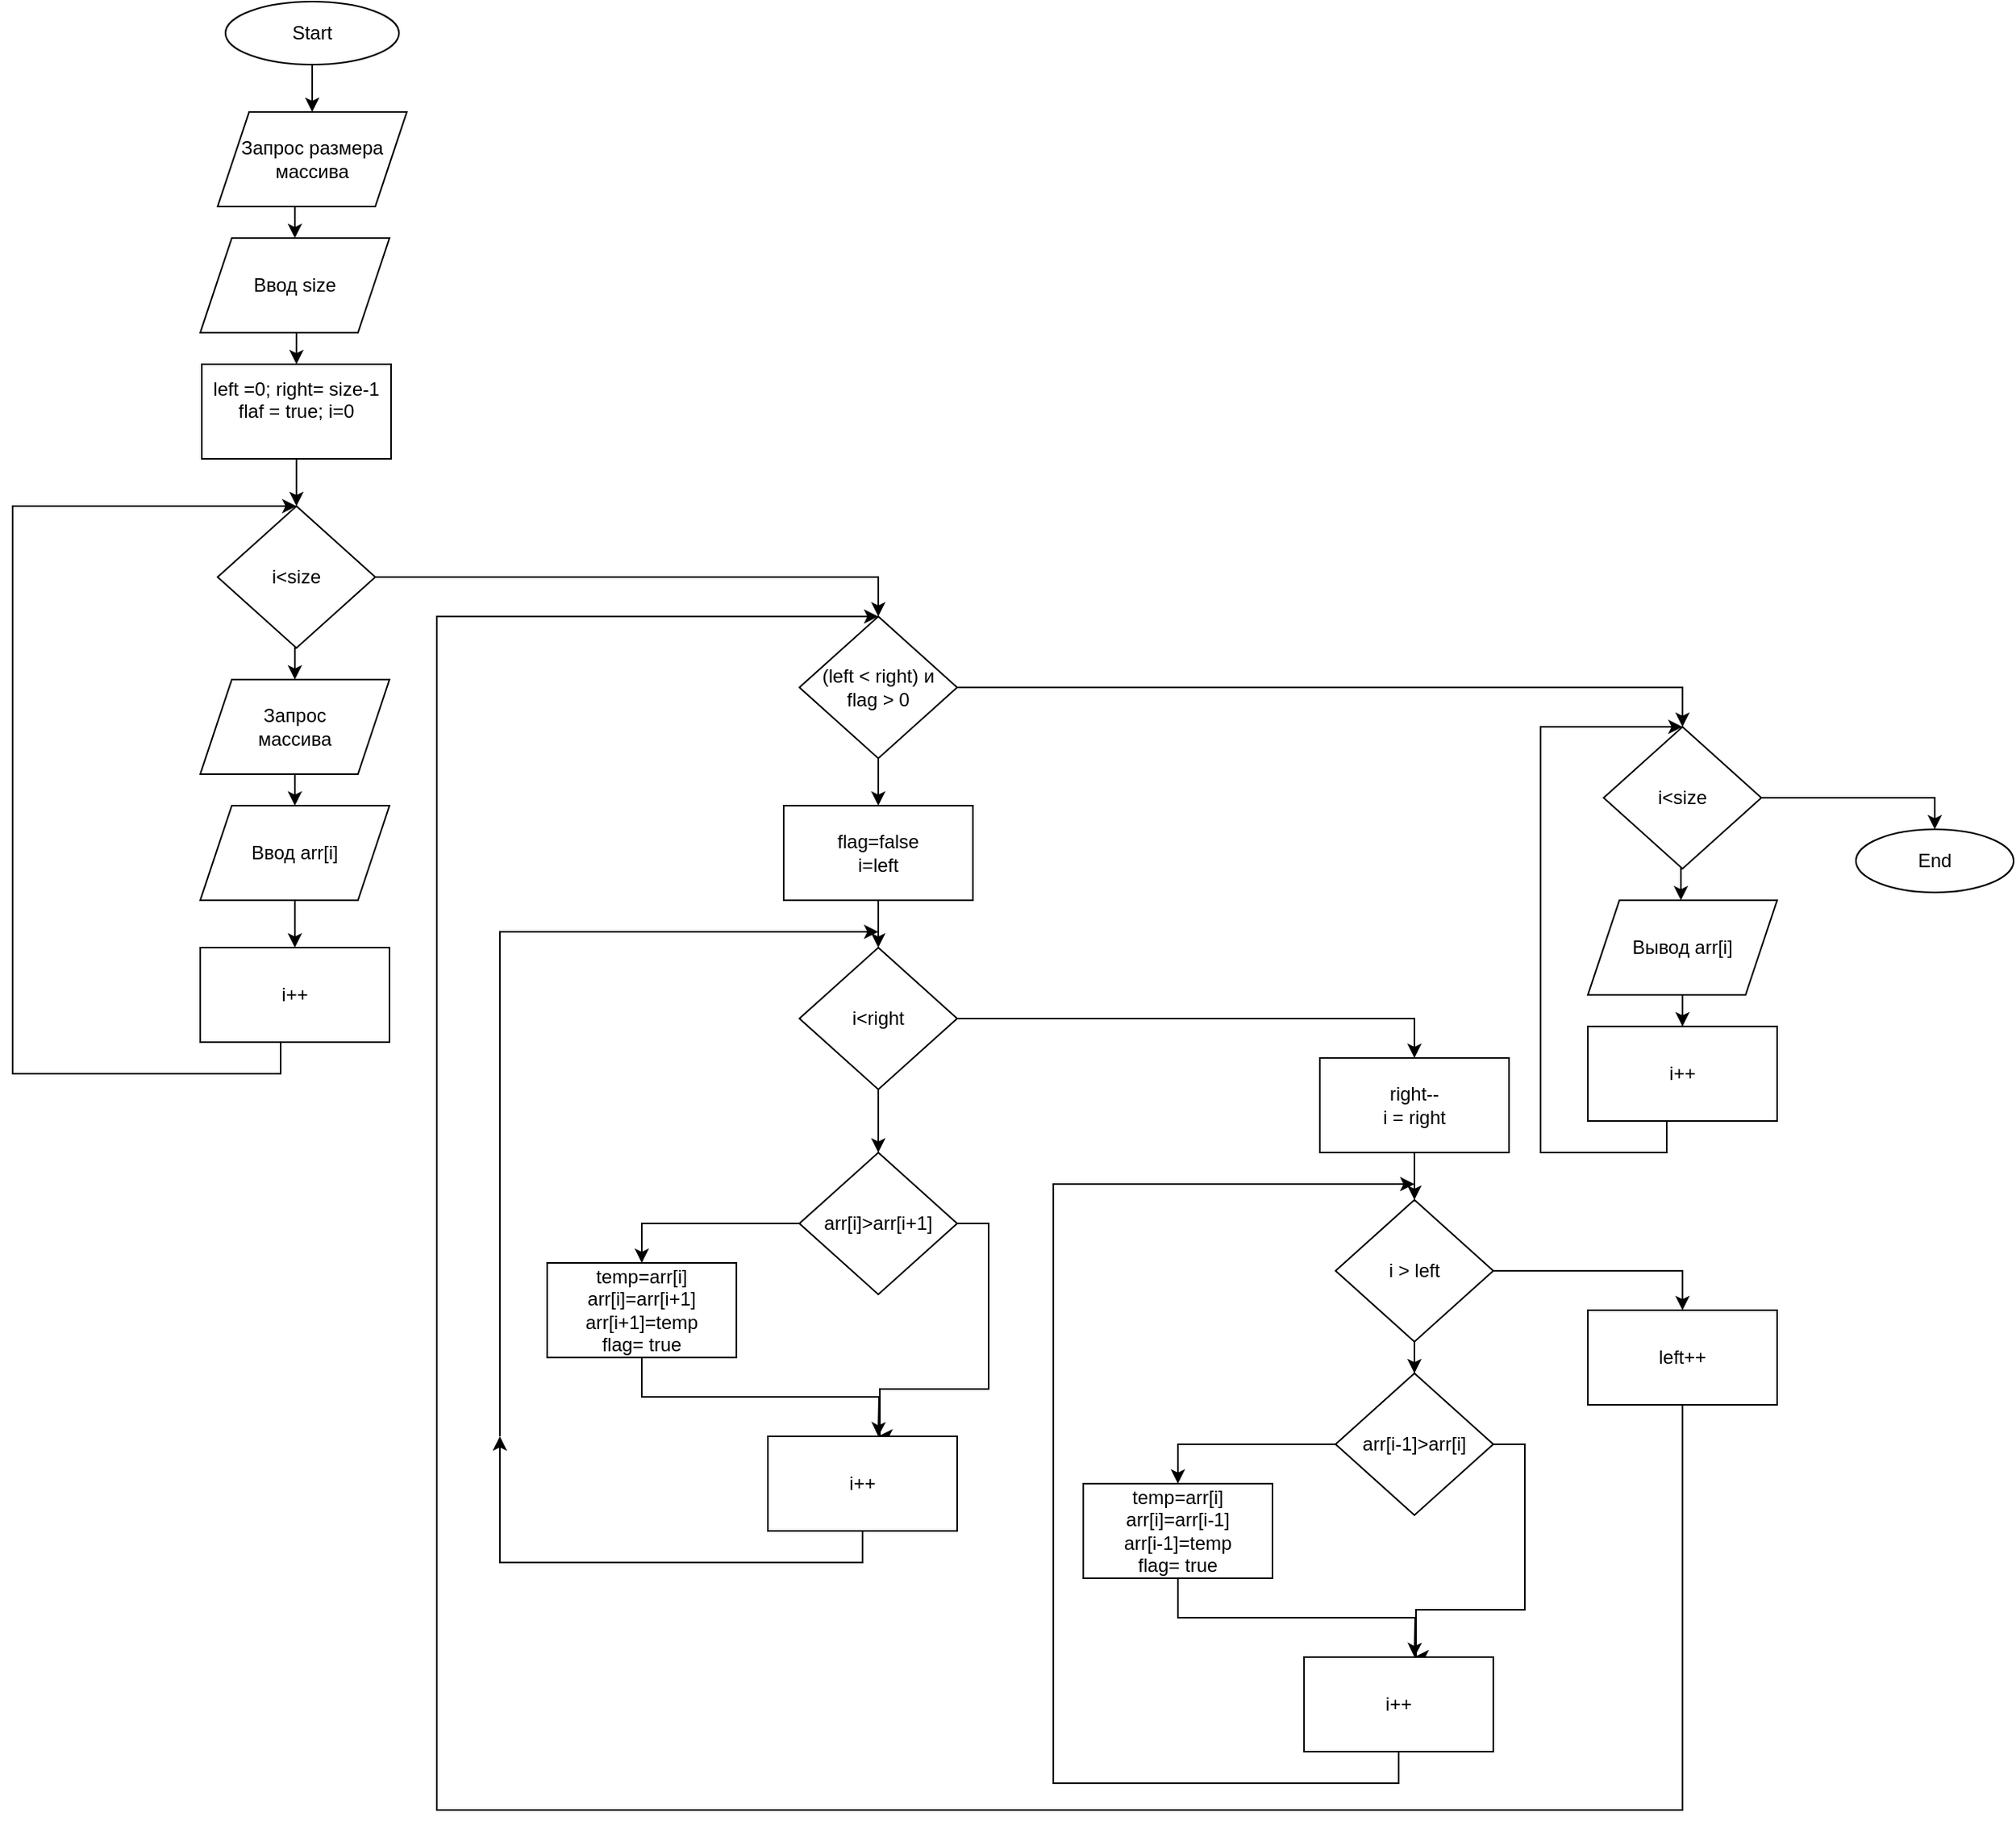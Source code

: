 <mxfile version="23.1.5" type="device">
  <diagram id="C5RBs43oDa-KdzZeNtuy" name="Page-1">
    <mxGraphModel dx="2451" dy="1500" grid="1" gridSize="10" guides="1" tooltips="1" connect="1" arrows="1" fold="1" page="1" pageScale="1" pageWidth="827" pageHeight="1169" math="0" shadow="0">
      <root>
        <mxCell id="WIyWlLk6GJQsqaUBKTNV-0" />
        <mxCell id="WIyWlLk6GJQsqaUBKTNV-1" parent="WIyWlLk6GJQsqaUBKTNV-0" />
        <mxCell id="nVSCqHpGUZ8F84rwGZZX-14" value="" style="edgeStyle=orthogonalEdgeStyle;rounded=0;orthogonalLoop=1;jettySize=auto;html=1;" edge="1" parent="WIyWlLk6GJQsqaUBKTNV-1" source="nVSCqHpGUZ8F84rwGZZX-0" target="nVSCqHpGUZ8F84rwGZZX-4">
          <mxGeometry relative="1" as="geometry" />
        </mxCell>
        <mxCell id="nVSCqHpGUZ8F84rwGZZX-0" value="Start" style="ellipse;whiteSpace=wrap;html=1;" vertex="1" parent="WIyWlLk6GJQsqaUBKTNV-1">
          <mxGeometry x="346" y="40" width="110" height="40" as="geometry" />
        </mxCell>
        <mxCell id="nVSCqHpGUZ8F84rwGZZX-17" style="edgeStyle=orthogonalEdgeStyle;rounded=0;orthogonalLoop=1;jettySize=auto;html=1;exitX=0.5;exitY=1;exitDx=0;exitDy=0;entryX=0.5;entryY=0;entryDx=0;entryDy=0;" edge="1" parent="WIyWlLk6GJQsqaUBKTNV-1" source="nVSCqHpGUZ8F84rwGZZX-1" target="nVSCqHpGUZ8F84rwGZZX-3">
          <mxGeometry relative="1" as="geometry" />
        </mxCell>
        <mxCell id="nVSCqHpGUZ8F84rwGZZX-1" value="Ввод size" style="shape=parallelogram;perimeter=parallelogramPerimeter;whiteSpace=wrap;html=1;fixedSize=1;" vertex="1" parent="WIyWlLk6GJQsqaUBKTNV-1">
          <mxGeometry x="330" y="190" width="120" height="60" as="geometry" />
        </mxCell>
        <mxCell id="nVSCqHpGUZ8F84rwGZZX-19" style="edgeStyle=orthogonalEdgeStyle;rounded=0;orthogonalLoop=1;jettySize=auto;html=1;exitX=0.5;exitY=1;exitDx=0;exitDy=0;entryX=0.5;entryY=0;entryDx=0;entryDy=0;" edge="1" parent="WIyWlLk6GJQsqaUBKTNV-1" source="nVSCqHpGUZ8F84rwGZZX-2" target="nVSCqHpGUZ8F84rwGZZX-6">
          <mxGeometry relative="1" as="geometry" />
        </mxCell>
        <mxCell id="nVSCqHpGUZ8F84rwGZZX-21" style="edgeStyle=orthogonalEdgeStyle;rounded=0;orthogonalLoop=1;jettySize=auto;html=1;exitX=1;exitY=0.5;exitDx=0;exitDy=0;entryX=0.5;entryY=0;entryDx=0;entryDy=0;" edge="1" parent="WIyWlLk6GJQsqaUBKTNV-1" source="nVSCqHpGUZ8F84rwGZZX-2" target="nVSCqHpGUZ8F84rwGZZX-8">
          <mxGeometry relative="1" as="geometry" />
        </mxCell>
        <mxCell id="nVSCqHpGUZ8F84rwGZZX-2" value="i&amp;lt;size" style="rhombus;whiteSpace=wrap;html=1;" vertex="1" parent="WIyWlLk6GJQsqaUBKTNV-1">
          <mxGeometry x="341" y="360" width="100" height="90" as="geometry" />
        </mxCell>
        <mxCell id="nVSCqHpGUZ8F84rwGZZX-18" style="edgeStyle=orthogonalEdgeStyle;rounded=0;orthogonalLoop=1;jettySize=auto;html=1;exitX=0.5;exitY=1;exitDx=0;exitDy=0;entryX=0.5;entryY=0;entryDx=0;entryDy=0;" edge="1" parent="WIyWlLk6GJQsqaUBKTNV-1" source="nVSCqHpGUZ8F84rwGZZX-3" target="nVSCqHpGUZ8F84rwGZZX-2">
          <mxGeometry relative="1" as="geometry" />
        </mxCell>
        <mxCell id="nVSCqHpGUZ8F84rwGZZX-3" value="left =0; right= size-1&lt;br&gt;flaf = true; i=0&lt;div&gt;&lt;br/&gt;&lt;/div&gt;" style="rounded=0;whiteSpace=wrap;html=1;" vertex="1" parent="WIyWlLk6GJQsqaUBKTNV-1">
          <mxGeometry x="331" y="270" width="120" height="60" as="geometry" />
        </mxCell>
        <mxCell id="nVSCqHpGUZ8F84rwGZZX-16" style="edgeStyle=orthogonalEdgeStyle;rounded=0;orthogonalLoop=1;jettySize=auto;html=1;exitX=0.5;exitY=1;exitDx=0;exitDy=0;entryX=0.5;entryY=0;entryDx=0;entryDy=0;" edge="1" parent="WIyWlLk6GJQsqaUBKTNV-1" source="nVSCqHpGUZ8F84rwGZZX-4" target="nVSCqHpGUZ8F84rwGZZX-1">
          <mxGeometry relative="1" as="geometry" />
        </mxCell>
        <mxCell id="nVSCqHpGUZ8F84rwGZZX-4" value="Запрос размера&lt;br&gt;массива" style="shape=parallelogram;perimeter=parallelogramPerimeter;whiteSpace=wrap;html=1;fixedSize=1;" vertex="1" parent="WIyWlLk6GJQsqaUBKTNV-1">
          <mxGeometry x="341" y="110" width="120" height="60" as="geometry" />
        </mxCell>
        <mxCell id="nVSCqHpGUZ8F84rwGZZX-34" value="" style="edgeStyle=orthogonalEdgeStyle;rounded=0;orthogonalLoop=1;jettySize=auto;html=1;" edge="1" parent="WIyWlLk6GJQsqaUBKTNV-1" source="nVSCqHpGUZ8F84rwGZZX-5" target="nVSCqHpGUZ8F84rwGZZX-31">
          <mxGeometry relative="1" as="geometry" />
        </mxCell>
        <mxCell id="nVSCqHpGUZ8F84rwGZZX-5" value="Ввод arr[i]" style="shape=parallelogram;perimeter=parallelogramPerimeter;whiteSpace=wrap;html=1;fixedSize=1;" vertex="1" parent="WIyWlLk6GJQsqaUBKTNV-1">
          <mxGeometry x="330" y="550" width="120" height="60" as="geometry" />
        </mxCell>
        <mxCell id="nVSCqHpGUZ8F84rwGZZX-20" style="edgeStyle=orthogonalEdgeStyle;rounded=0;orthogonalLoop=1;jettySize=auto;html=1;exitX=0.5;exitY=1;exitDx=0;exitDy=0;entryX=0.5;entryY=0;entryDx=0;entryDy=0;" edge="1" parent="WIyWlLk6GJQsqaUBKTNV-1" source="nVSCqHpGUZ8F84rwGZZX-6" target="nVSCqHpGUZ8F84rwGZZX-5">
          <mxGeometry relative="1" as="geometry" />
        </mxCell>
        <mxCell id="nVSCqHpGUZ8F84rwGZZX-6" value="Запрос&lt;br&gt;массива" style="shape=parallelogram;perimeter=parallelogramPerimeter;whiteSpace=wrap;html=1;fixedSize=1;" vertex="1" parent="WIyWlLk6GJQsqaUBKTNV-1">
          <mxGeometry x="330" y="470" width="120" height="60" as="geometry" />
        </mxCell>
        <mxCell id="nVSCqHpGUZ8F84rwGZZX-22" style="edgeStyle=orthogonalEdgeStyle;rounded=0;orthogonalLoop=1;jettySize=auto;html=1;exitX=0.5;exitY=1;exitDx=0;exitDy=0;entryX=0.5;entryY=0;entryDx=0;entryDy=0;" edge="1" parent="WIyWlLk6GJQsqaUBKTNV-1" source="nVSCqHpGUZ8F84rwGZZX-8" target="nVSCqHpGUZ8F84rwGZZX-9">
          <mxGeometry relative="1" as="geometry" />
        </mxCell>
        <mxCell id="nVSCqHpGUZ8F84rwGZZX-59" style="edgeStyle=orthogonalEdgeStyle;rounded=0;orthogonalLoop=1;jettySize=auto;html=1;exitX=1;exitY=0.5;exitDx=0;exitDy=0;entryX=0.5;entryY=0;entryDx=0;entryDy=0;" edge="1" parent="WIyWlLk6GJQsqaUBKTNV-1" source="nVSCqHpGUZ8F84rwGZZX-8" target="nVSCqHpGUZ8F84rwGZZX-51">
          <mxGeometry relative="1" as="geometry" />
        </mxCell>
        <mxCell id="nVSCqHpGUZ8F84rwGZZX-8" value="(left&amp;nbsp;&amp;lt;&amp;nbsp;right) и flag&amp;nbsp;&amp;gt;&amp;nbsp;0" style="rhombus;whiteSpace=wrap;html=1;" vertex="1" parent="WIyWlLk6GJQsqaUBKTNV-1">
          <mxGeometry x="710" y="430" width="100" height="90" as="geometry" />
        </mxCell>
        <mxCell id="nVSCqHpGUZ8F84rwGZZX-23" style="edgeStyle=orthogonalEdgeStyle;rounded=0;orthogonalLoop=1;jettySize=auto;html=1;exitX=0.5;exitY=1;exitDx=0;exitDy=0;entryX=0.5;entryY=0;entryDx=0;entryDy=0;" edge="1" parent="WIyWlLk6GJQsqaUBKTNV-1" source="nVSCqHpGUZ8F84rwGZZX-9" target="nVSCqHpGUZ8F84rwGZZX-10">
          <mxGeometry relative="1" as="geometry" />
        </mxCell>
        <mxCell id="nVSCqHpGUZ8F84rwGZZX-9" value="flag=false&lt;div&gt;i=left&lt;/div&gt;" style="rounded=0;whiteSpace=wrap;html=1;" vertex="1" parent="WIyWlLk6GJQsqaUBKTNV-1">
          <mxGeometry x="700" y="550" width="120" height="60" as="geometry" />
        </mxCell>
        <mxCell id="nVSCqHpGUZ8F84rwGZZX-24" style="edgeStyle=orthogonalEdgeStyle;rounded=0;orthogonalLoop=1;jettySize=auto;html=1;exitX=0.5;exitY=1;exitDx=0;exitDy=0;entryX=0.5;entryY=0;entryDx=0;entryDy=0;" edge="1" parent="WIyWlLk6GJQsqaUBKTNV-1" source="nVSCqHpGUZ8F84rwGZZX-10" target="nVSCqHpGUZ8F84rwGZZX-11">
          <mxGeometry relative="1" as="geometry" />
        </mxCell>
        <mxCell id="nVSCqHpGUZ8F84rwGZZX-30" style="edgeStyle=orthogonalEdgeStyle;rounded=0;orthogonalLoop=1;jettySize=auto;html=1;exitX=1;exitY=0.5;exitDx=0;exitDy=0;entryX=0.5;entryY=0;entryDx=0;entryDy=0;" edge="1" parent="WIyWlLk6GJQsqaUBKTNV-1" source="nVSCqHpGUZ8F84rwGZZX-10" target="nVSCqHpGUZ8F84rwGZZX-13">
          <mxGeometry relative="1" as="geometry" />
        </mxCell>
        <mxCell id="nVSCqHpGUZ8F84rwGZZX-10" value="i&amp;lt;right" style="rhombus;whiteSpace=wrap;html=1;" vertex="1" parent="WIyWlLk6GJQsqaUBKTNV-1">
          <mxGeometry x="710" y="640" width="100" height="90" as="geometry" />
        </mxCell>
        <mxCell id="nVSCqHpGUZ8F84rwGZZX-25" style="edgeStyle=orthogonalEdgeStyle;rounded=0;orthogonalLoop=1;jettySize=auto;html=1;exitX=0;exitY=0.5;exitDx=0;exitDy=0;entryX=0.5;entryY=0;entryDx=0;entryDy=0;" edge="1" parent="WIyWlLk6GJQsqaUBKTNV-1" source="nVSCqHpGUZ8F84rwGZZX-11" target="nVSCqHpGUZ8F84rwGZZX-12">
          <mxGeometry relative="1" as="geometry">
            <mxPoint x="630" y="840" as="targetPoint" />
          </mxGeometry>
        </mxCell>
        <mxCell id="nVSCqHpGUZ8F84rwGZZX-26" style="edgeStyle=orthogonalEdgeStyle;rounded=0;orthogonalLoop=1;jettySize=auto;html=1;exitX=1;exitY=0.5;exitDx=0;exitDy=0;" edge="1" parent="WIyWlLk6GJQsqaUBKTNV-1" source="nVSCqHpGUZ8F84rwGZZX-11">
          <mxGeometry relative="1" as="geometry">
            <mxPoint x="760" y="950" as="targetPoint" />
            <Array as="points">
              <mxPoint x="830" y="815" />
              <mxPoint x="830" y="920" />
              <mxPoint x="761" y="920" />
            </Array>
          </mxGeometry>
        </mxCell>
        <mxCell id="nVSCqHpGUZ8F84rwGZZX-11" value="arr[i]&amp;gt;arr[i+1]" style="rhombus;whiteSpace=wrap;html=1;" vertex="1" parent="WIyWlLk6GJQsqaUBKTNV-1">
          <mxGeometry x="710" y="770" width="100" height="90" as="geometry" />
        </mxCell>
        <mxCell id="nVSCqHpGUZ8F84rwGZZX-27" style="edgeStyle=orthogonalEdgeStyle;rounded=0;orthogonalLoop=1;jettySize=auto;html=1;exitX=0.5;exitY=1;exitDx=0;exitDy=0;" edge="1" parent="WIyWlLk6GJQsqaUBKTNV-1" source="nVSCqHpGUZ8F84rwGZZX-12">
          <mxGeometry relative="1" as="geometry">
            <mxPoint x="760" y="950" as="targetPoint" />
            <mxPoint x="630" y="900" as="sourcePoint" />
          </mxGeometry>
        </mxCell>
        <mxCell id="nVSCqHpGUZ8F84rwGZZX-12" value="temp=arr[i]&lt;br&gt;arr[i]=arr[i+1]&lt;br&gt;arr[i+1]=temp&lt;br&gt;flag= true" style="rounded=0;whiteSpace=wrap;html=1;" vertex="1" parent="WIyWlLk6GJQsqaUBKTNV-1">
          <mxGeometry x="550" y="840" width="120" height="60" as="geometry" />
        </mxCell>
        <mxCell id="nVSCqHpGUZ8F84rwGZZX-44" value="" style="edgeStyle=orthogonalEdgeStyle;rounded=0;orthogonalLoop=1;jettySize=auto;html=1;" edge="1" parent="WIyWlLk6GJQsqaUBKTNV-1" source="nVSCqHpGUZ8F84rwGZZX-13" target="nVSCqHpGUZ8F84rwGZZX-37">
          <mxGeometry relative="1" as="geometry" />
        </mxCell>
        <mxCell id="nVSCqHpGUZ8F84rwGZZX-13" value="right--&lt;br&gt;i = right" style="rounded=0;whiteSpace=wrap;html=1;" vertex="1" parent="WIyWlLk6GJQsqaUBKTNV-1">
          <mxGeometry x="1040" y="710" width="120" height="60" as="geometry" />
        </mxCell>
        <mxCell id="nVSCqHpGUZ8F84rwGZZX-29" value="" style="endArrow=classic;html=1;rounded=0;" edge="1" parent="WIyWlLk6GJQsqaUBKTNV-1">
          <mxGeometry width="50" height="50" relative="1" as="geometry">
            <mxPoint x="520" y="950" as="sourcePoint" />
            <mxPoint x="760" y="630" as="targetPoint" />
            <Array as="points">
              <mxPoint x="520" y="630" />
            </Array>
          </mxGeometry>
        </mxCell>
        <mxCell id="nVSCqHpGUZ8F84rwGZZX-32" style="edgeStyle=orthogonalEdgeStyle;rounded=0;orthogonalLoop=1;jettySize=auto;html=1;exitX=0.5;exitY=1;exitDx=0;exitDy=0;entryX=0.5;entryY=0;entryDx=0;entryDy=0;" edge="1" parent="WIyWlLk6GJQsqaUBKTNV-1" source="nVSCqHpGUZ8F84rwGZZX-31" target="nVSCqHpGUZ8F84rwGZZX-2">
          <mxGeometry relative="1" as="geometry">
            <mxPoint x="210" y="260" as="targetPoint" />
            <Array as="points">
              <mxPoint x="381" y="720" />
              <mxPoint x="211" y="720" />
              <mxPoint x="211" y="360" />
            </Array>
          </mxGeometry>
        </mxCell>
        <mxCell id="nVSCqHpGUZ8F84rwGZZX-31" value="i++" style="rounded=0;whiteSpace=wrap;html=1;" vertex="1" parent="WIyWlLk6GJQsqaUBKTNV-1">
          <mxGeometry x="330" y="640" width="120" height="60" as="geometry" />
        </mxCell>
        <mxCell id="nVSCqHpGUZ8F84rwGZZX-36" style="edgeStyle=orthogonalEdgeStyle;rounded=0;orthogonalLoop=1;jettySize=auto;html=1;exitX=0.5;exitY=1;exitDx=0;exitDy=0;" edge="1" parent="WIyWlLk6GJQsqaUBKTNV-1" source="nVSCqHpGUZ8F84rwGZZX-35">
          <mxGeometry relative="1" as="geometry">
            <mxPoint x="520" y="950" as="targetPoint" />
            <Array as="points">
              <mxPoint x="750" y="1030" />
              <mxPoint x="520" y="1030" />
            </Array>
          </mxGeometry>
        </mxCell>
        <mxCell id="nVSCqHpGUZ8F84rwGZZX-35" value="i++" style="rounded=0;whiteSpace=wrap;html=1;" vertex="1" parent="WIyWlLk6GJQsqaUBKTNV-1">
          <mxGeometry x="690" y="950" width="120" height="60" as="geometry" />
        </mxCell>
        <mxCell id="nVSCqHpGUZ8F84rwGZZX-45" value="" style="edgeStyle=orthogonalEdgeStyle;rounded=0;orthogonalLoop=1;jettySize=auto;html=1;" edge="1" parent="WIyWlLk6GJQsqaUBKTNV-1" source="nVSCqHpGUZ8F84rwGZZX-37" target="nVSCqHpGUZ8F84rwGZZX-40">
          <mxGeometry relative="1" as="geometry" />
        </mxCell>
        <mxCell id="nVSCqHpGUZ8F84rwGZZX-48" style="edgeStyle=orthogonalEdgeStyle;rounded=0;orthogonalLoop=1;jettySize=auto;html=1;exitX=1;exitY=0.5;exitDx=0;exitDy=0;entryX=0.5;entryY=0;entryDx=0;entryDy=0;" edge="1" parent="WIyWlLk6GJQsqaUBKTNV-1" source="nVSCqHpGUZ8F84rwGZZX-37" target="nVSCqHpGUZ8F84rwGZZX-47">
          <mxGeometry relative="1" as="geometry" />
        </mxCell>
        <mxCell id="nVSCqHpGUZ8F84rwGZZX-37" value="i&amp;nbsp;&amp;gt;&amp;nbsp;left" style="rhombus;whiteSpace=wrap;html=1;" vertex="1" parent="WIyWlLk6GJQsqaUBKTNV-1">
          <mxGeometry x="1050" y="800" width="100" height="90" as="geometry" />
        </mxCell>
        <mxCell id="nVSCqHpGUZ8F84rwGZZX-38" style="edgeStyle=orthogonalEdgeStyle;rounded=0;orthogonalLoop=1;jettySize=auto;html=1;exitX=0;exitY=0.5;exitDx=0;exitDy=0;entryX=0.5;entryY=0;entryDx=0;entryDy=0;" edge="1" parent="WIyWlLk6GJQsqaUBKTNV-1" source="nVSCqHpGUZ8F84rwGZZX-40" target="nVSCqHpGUZ8F84rwGZZX-42">
          <mxGeometry relative="1" as="geometry">
            <mxPoint x="970" y="980" as="targetPoint" />
          </mxGeometry>
        </mxCell>
        <mxCell id="nVSCqHpGUZ8F84rwGZZX-39" style="edgeStyle=orthogonalEdgeStyle;rounded=0;orthogonalLoop=1;jettySize=auto;html=1;exitX=1;exitY=0.5;exitDx=0;exitDy=0;" edge="1" parent="WIyWlLk6GJQsqaUBKTNV-1" source="nVSCqHpGUZ8F84rwGZZX-40">
          <mxGeometry relative="1" as="geometry">
            <mxPoint x="1100" y="1090" as="targetPoint" />
            <Array as="points">
              <mxPoint x="1170" y="955" />
              <mxPoint x="1170" y="1060" />
              <mxPoint x="1101" y="1060" />
            </Array>
          </mxGeometry>
        </mxCell>
        <mxCell id="nVSCqHpGUZ8F84rwGZZX-40" value="arr[i-1]&amp;gt;arr[i]" style="rhombus;whiteSpace=wrap;html=1;" vertex="1" parent="WIyWlLk6GJQsqaUBKTNV-1">
          <mxGeometry x="1050" y="910" width="100" height="90" as="geometry" />
        </mxCell>
        <mxCell id="nVSCqHpGUZ8F84rwGZZX-41" style="edgeStyle=orthogonalEdgeStyle;rounded=0;orthogonalLoop=1;jettySize=auto;html=1;exitX=0.5;exitY=1;exitDx=0;exitDy=0;" edge="1" parent="WIyWlLk6GJQsqaUBKTNV-1" source="nVSCqHpGUZ8F84rwGZZX-42">
          <mxGeometry relative="1" as="geometry">
            <mxPoint x="1100" y="1090" as="targetPoint" />
            <mxPoint x="970" y="1040" as="sourcePoint" />
          </mxGeometry>
        </mxCell>
        <mxCell id="nVSCqHpGUZ8F84rwGZZX-42" value="temp=arr[i]&lt;br&gt;arr[i]=arr[i-1]&lt;br&gt;arr[i-1]=temp&lt;br&gt;flag= true" style="rounded=0;whiteSpace=wrap;html=1;" vertex="1" parent="WIyWlLk6GJQsqaUBKTNV-1">
          <mxGeometry x="890" y="980" width="120" height="60" as="geometry" />
        </mxCell>
        <mxCell id="nVSCqHpGUZ8F84rwGZZX-46" style="edgeStyle=orthogonalEdgeStyle;rounded=0;orthogonalLoop=1;jettySize=auto;html=1;exitX=0.5;exitY=1;exitDx=0;exitDy=0;" edge="1" parent="WIyWlLk6GJQsqaUBKTNV-1" source="nVSCqHpGUZ8F84rwGZZX-43">
          <mxGeometry relative="1" as="geometry">
            <mxPoint x="1100" y="790" as="targetPoint" />
            <Array as="points">
              <mxPoint x="1090" y="1170" />
              <mxPoint x="871" y="1170" />
            </Array>
          </mxGeometry>
        </mxCell>
        <mxCell id="nVSCqHpGUZ8F84rwGZZX-43" value="i++" style="rounded=0;whiteSpace=wrap;html=1;" vertex="1" parent="WIyWlLk6GJQsqaUBKTNV-1">
          <mxGeometry x="1030" y="1090" width="120" height="60" as="geometry" />
        </mxCell>
        <mxCell id="nVSCqHpGUZ8F84rwGZZX-49" style="edgeStyle=orthogonalEdgeStyle;rounded=0;orthogonalLoop=1;jettySize=auto;html=1;exitX=0.5;exitY=1;exitDx=0;exitDy=0;entryX=0.5;entryY=0;entryDx=0;entryDy=0;" edge="1" parent="WIyWlLk6GJQsqaUBKTNV-1" source="nVSCqHpGUZ8F84rwGZZX-47" target="nVSCqHpGUZ8F84rwGZZX-8">
          <mxGeometry relative="1" as="geometry">
            <mxPoint x="620" y="520" as="targetPoint" />
            <Array as="points">
              <mxPoint x="1270" y="1187" />
              <mxPoint x="480" y="1187" />
              <mxPoint x="480" y="430" />
            </Array>
          </mxGeometry>
        </mxCell>
        <mxCell id="nVSCqHpGUZ8F84rwGZZX-47" value="left++" style="rounded=0;whiteSpace=wrap;html=1;" vertex="1" parent="WIyWlLk6GJQsqaUBKTNV-1">
          <mxGeometry x="1210" y="870" width="120" height="60" as="geometry" />
        </mxCell>
        <mxCell id="nVSCqHpGUZ8F84rwGZZX-50" style="edgeStyle=orthogonalEdgeStyle;rounded=0;orthogonalLoop=1;jettySize=auto;html=1;exitX=0.5;exitY=1;exitDx=0;exitDy=0;entryX=0.5;entryY=0;entryDx=0;entryDy=0;" edge="1" parent="WIyWlLk6GJQsqaUBKTNV-1" source="nVSCqHpGUZ8F84rwGZZX-51">
          <mxGeometry relative="1" as="geometry">
            <mxPoint x="1269" y="610" as="targetPoint" />
          </mxGeometry>
        </mxCell>
        <mxCell id="nVSCqHpGUZ8F84rwGZZX-61" style="edgeStyle=orthogonalEdgeStyle;rounded=0;orthogonalLoop=1;jettySize=auto;html=1;exitX=1;exitY=0.5;exitDx=0;exitDy=0;entryX=0.5;entryY=0;entryDx=0;entryDy=0;" edge="1" parent="WIyWlLk6GJQsqaUBKTNV-1" source="nVSCqHpGUZ8F84rwGZZX-51" target="nVSCqHpGUZ8F84rwGZZX-60">
          <mxGeometry relative="1" as="geometry" />
        </mxCell>
        <mxCell id="nVSCqHpGUZ8F84rwGZZX-51" value="i&amp;lt;size" style="rhombus;whiteSpace=wrap;html=1;" vertex="1" parent="WIyWlLk6GJQsqaUBKTNV-1">
          <mxGeometry x="1220" y="500" width="100" height="90" as="geometry" />
        </mxCell>
        <mxCell id="nVSCqHpGUZ8F84rwGZZX-53" value="" style="edgeStyle=orthogonalEdgeStyle;rounded=0;orthogonalLoop=1;jettySize=auto;html=1;" edge="1" parent="WIyWlLk6GJQsqaUBKTNV-1" source="nVSCqHpGUZ8F84rwGZZX-54" target="nVSCqHpGUZ8F84rwGZZX-58">
          <mxGeometry relative="1" as="geometry" />
        </mxCell>
        <mxCell id="nVSCqHpGUZ8F84rwGZZX-54" value="Вывод arr[i]" style="shape=parallelogram;perimeter=parallelogramPerimeter;whiteSpace=wrap;html=1;fixedSize=1;" vertex="1" parent="WIyWlLk6GJQsqaUBKTNV-1">
          <mxGeometry x="1210" y="610" width="120" height="60" as="geometry" />
        </mxCell>
        <mxCell id="nVSCqHpGUZ8F84rwGZZX-57" style="edgeStyle=orthogonalEdgeStyle;rounded=0;orthogonalLoop=1;jettySize=auto;html=1;exitX=0.5;exitY=1;exitDx=0;exitDy=0;entryX=0.5;entryY=0;entryDx=0;entryDy=0;" edge="1" parent="WIyWlLk6GJQsqaUBKTNV-1" source="nVSCqHpGUZ8F84rwGZZX-58" target="nVSCqHpGUZ8F84rwGZZX-51">
          <mxGeometry relative="1" as="geometry">
            <mxPoint x="1089" y="400" as="targetPoint" />
            <Array as="points">
              <mxPoint x="1260" y="750" />
              <mxPoint x="1260" y="770" />
              <mxPoint x="1180" y="770" />
              <mxPoint x="1180" y="500" />
            </Array>
          </mxGeometry>
        </mxCell>
        <mxCell id="nVSCqHpGUZ8F84rwGZZX-58" value="i++" style="rounded=0;whiteSpace=wrap;html=1;" vertex="1" parent="WIyWlLk6GJQsqaUBKTNV-1">
          <mxGeometry x="1210" y="690" width="120" height="60" as="geometry" />
        </mxCell>
        <mxCell id="nVSCqHpGUZ8F84rwGZZX-60" value="End" style="ellipse;whiteSpace=wrap;html=1;" vertex="1" parent="WIyWlLk6GJQsqaUBKTNV-1">
          <mxGeometry x="1380" y="565" width="100" height="40" as="geometry" />
        </mxCell>
      </root>
    </mxGraphModel>
  </diagram>
</mxfile>
